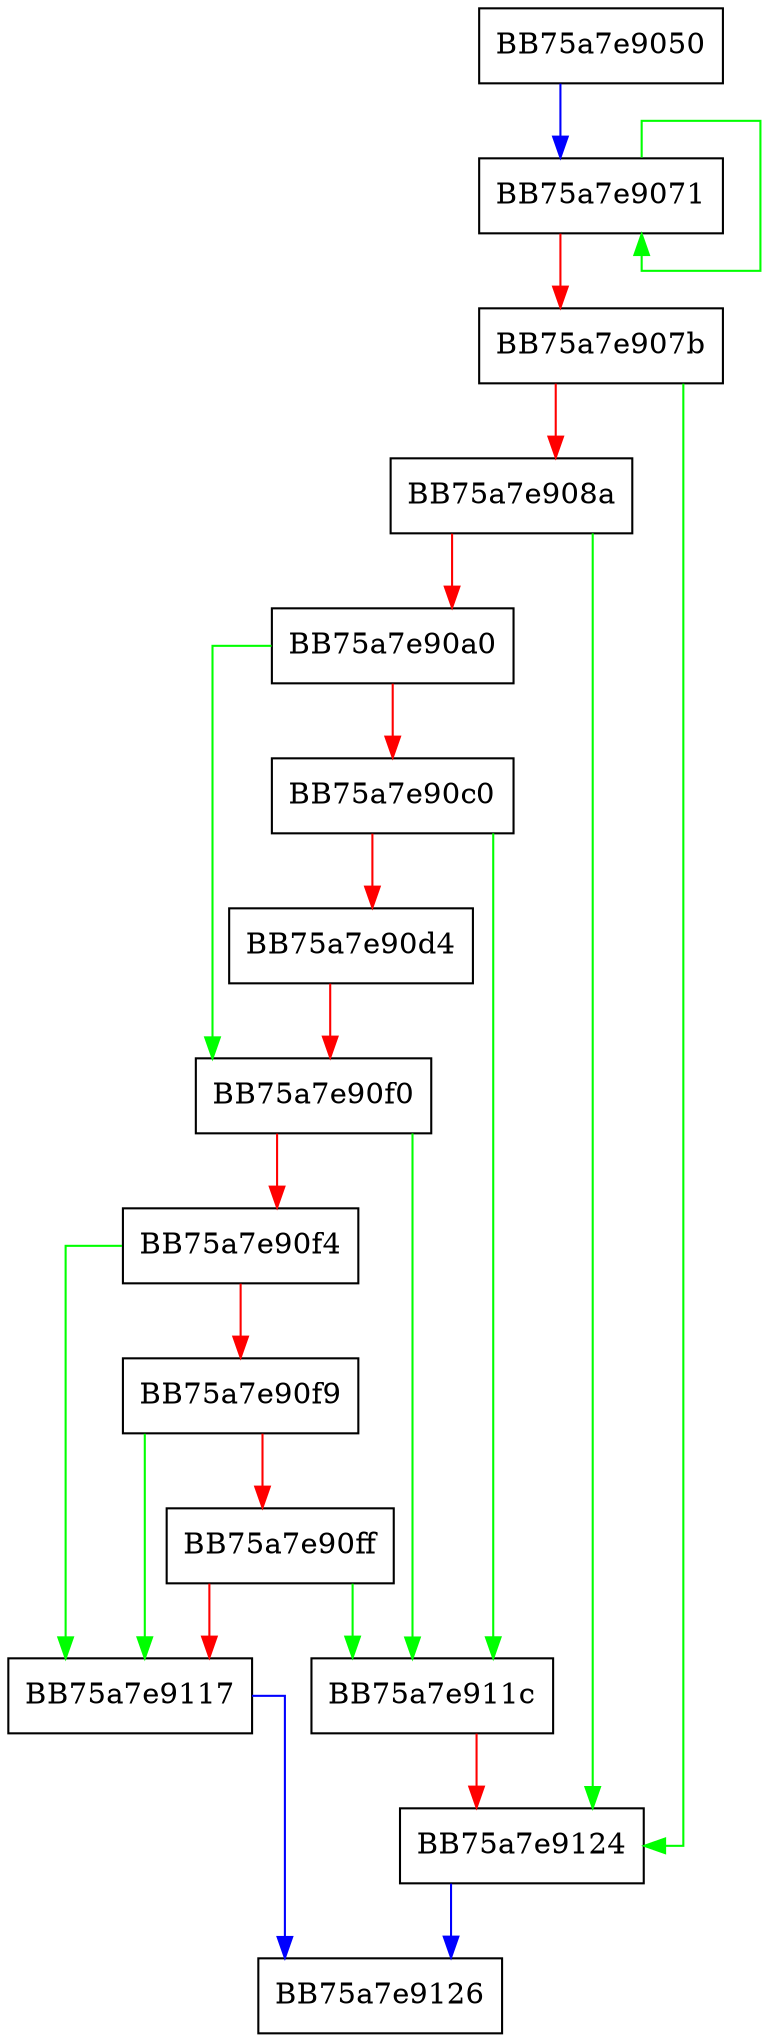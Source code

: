 digraph GetIOAVUrlPart {
  node [shape="box"];
  graph [splines=ortho];
  BB75a7e9050 -> BB75a7e9071 [color="blue"];
  BB75a7e9071 -> BB75a7e9071 [color="green"];
  BB75a7e9071 -> BB75a7e907b [color="red"];
  BB75a7e907b -> BB75a7e9124 [color="green"];
  BB75a7e907b -> BB75a7e908a [color="red"];
  BB75a7e908a -> BB75a7e9124 [color="green"];
  BB75a7e908a -> BB75a7e90a0 [color="red"];
  BB75a7e90a0 -> BB75a7e90f0 [color="green"];
  BB75a7e90a0 -> BB75a7e90c0 [color="red"];
  BB75a7e90c0 -> BB75a7e911c [color="green"];
  BB75a7e90c0 -> BB75a7e90d4 [color="red"];
  BB75a7e90d4 -> BB75a7e90f0 [color="red"];
  BB75a7e90f0 -> BB75a7e911c [color="green"];
  BB75a7e90f0 -> BB75a7e90f4 [color="red"];
  BB75a7e90f4 -> BB75a7e9117 [color="green"];
  BB75a7e90f4 -> BB75a7e90f9 [color="red"];
  BB75a7e90f9 -> BB75a7e9117 [color="green"];
  BB75a7e90f9 -> BB75a7e90ff [color="red"];
  BB75a7e90ff -> BB75a7e911c [color="green"];
  BB75a7e90ff -> BB75a7e9117 [color="red"];
  BB75a7e9117 -> BB75a7e9126 [color="blue"];
  BB75a7e911c -> BB75a7e9124 [color="red"];
  BB75a7e9124 -> BB75a7e9126 [color="blue"];
}